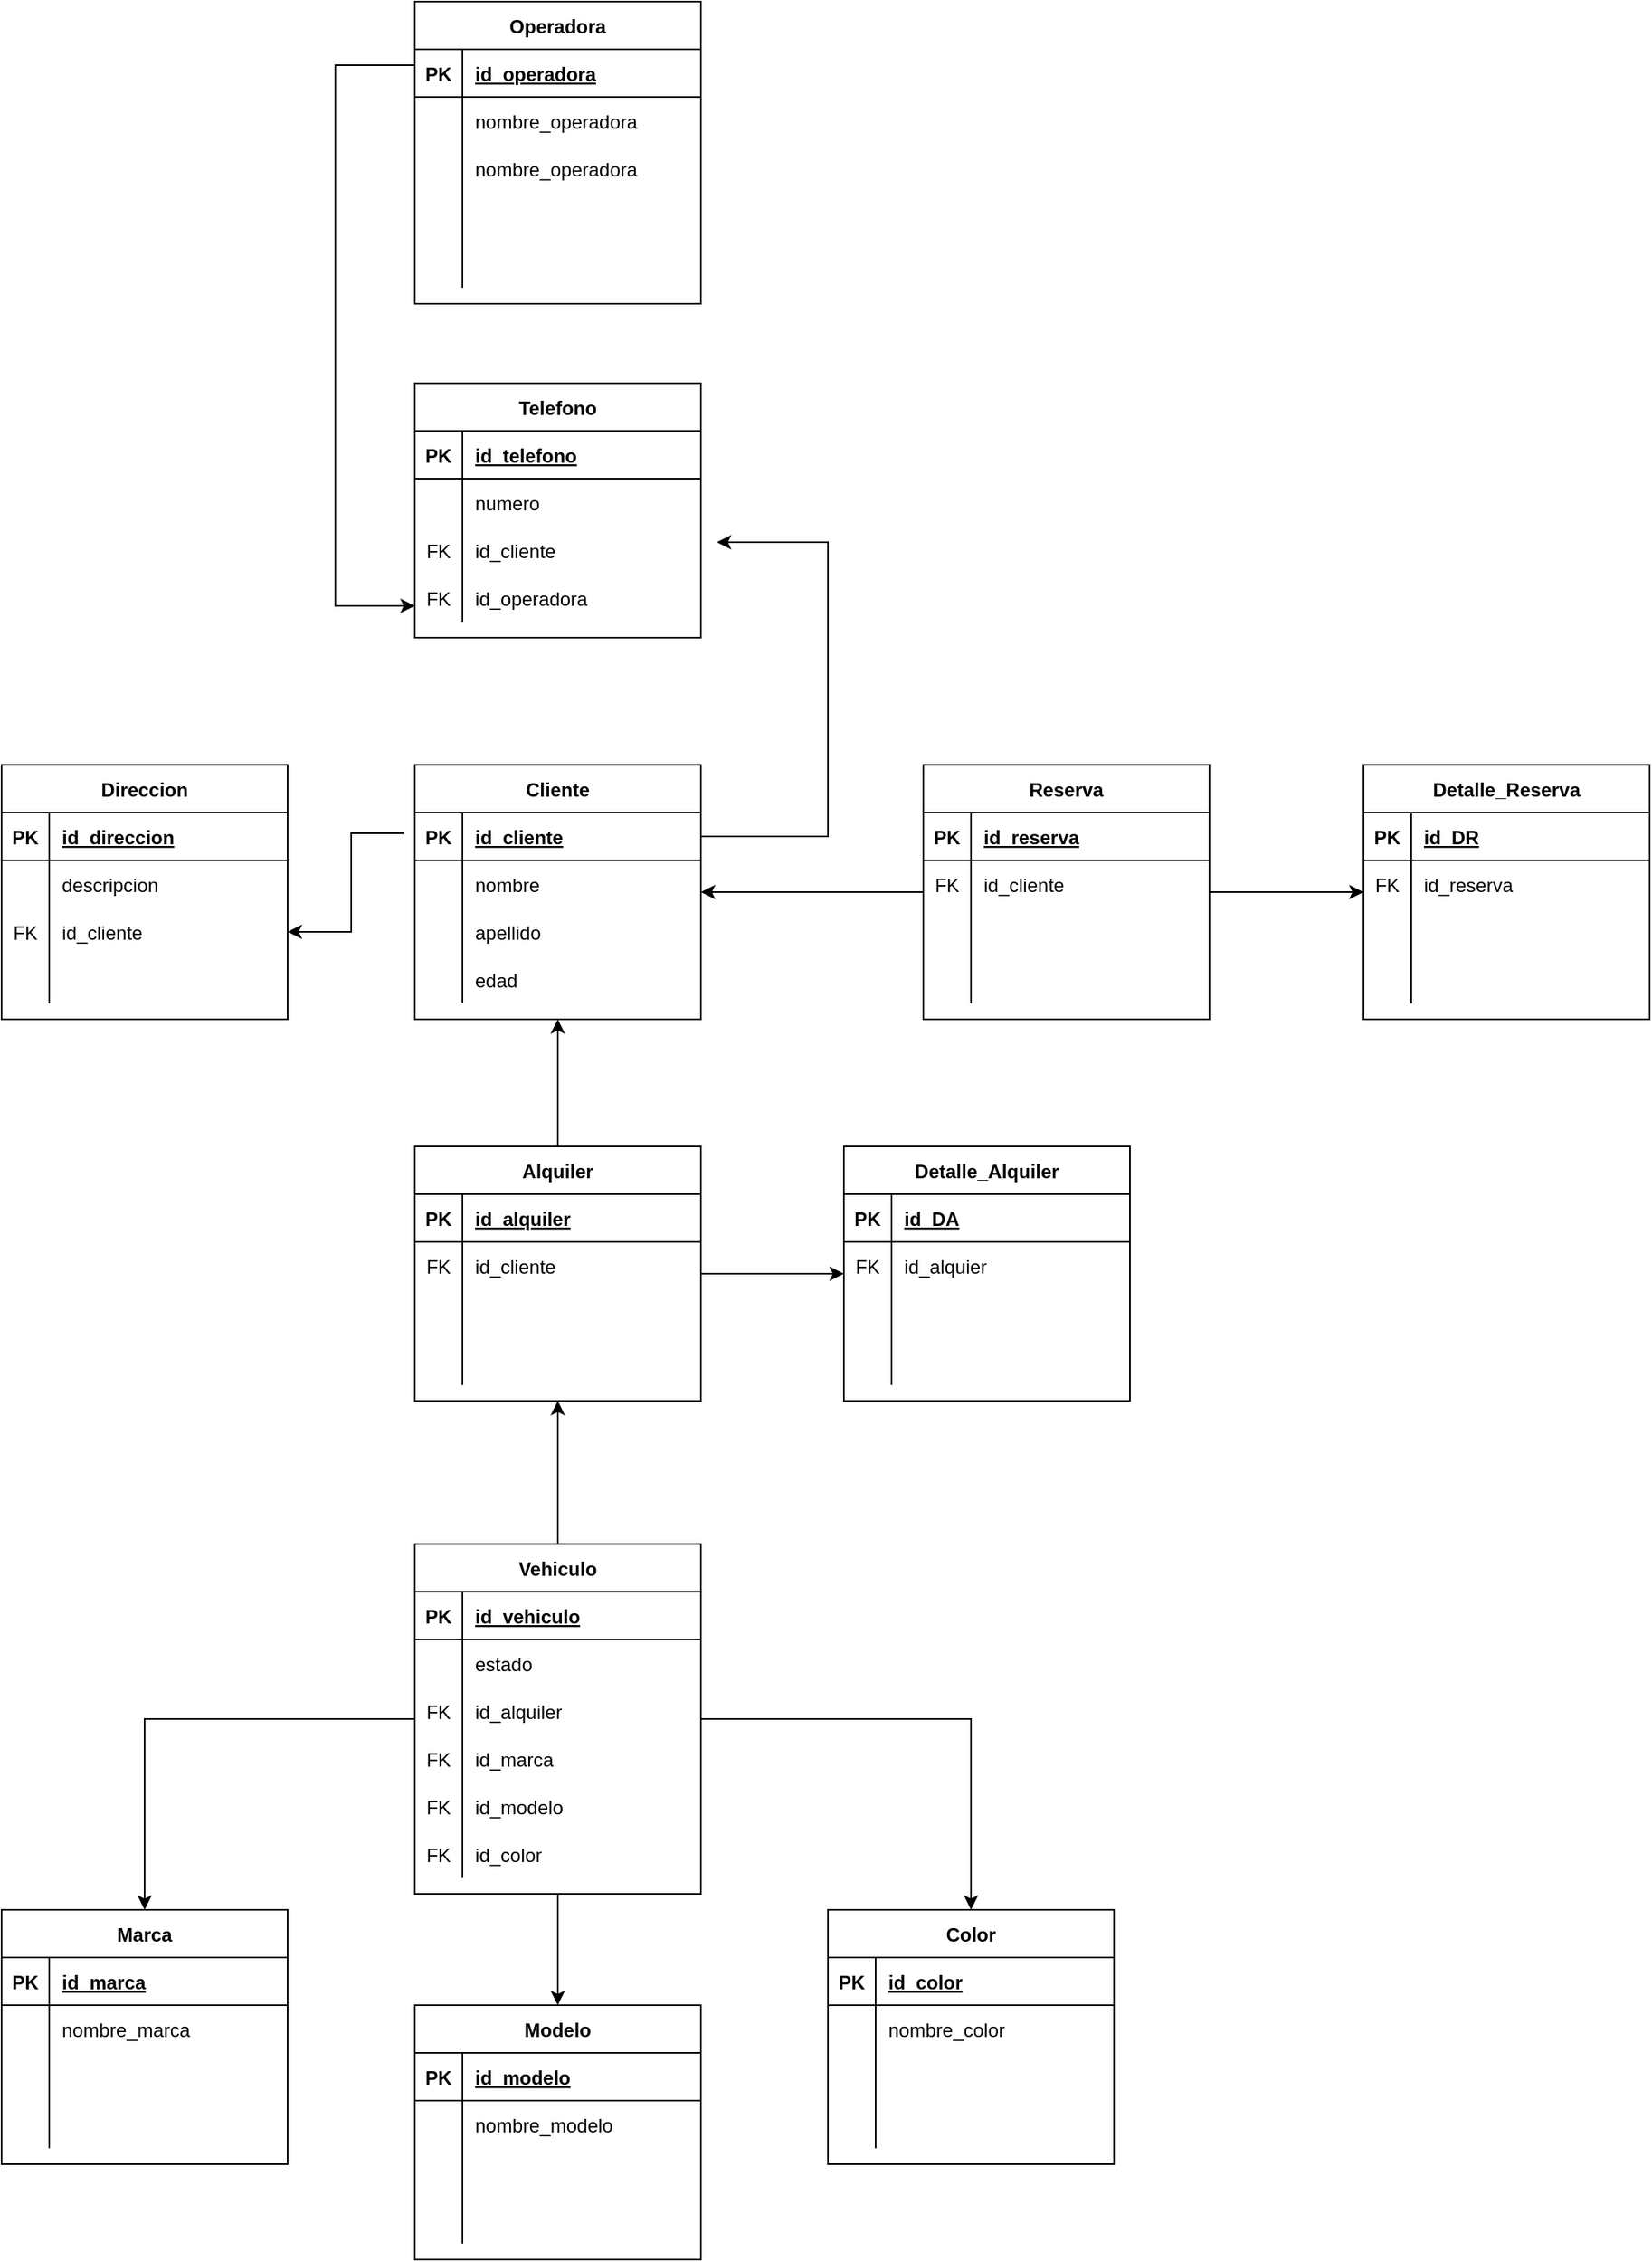 <mxfile version="17.2.4" type="device"><diagram id="El9RNap9C2A595Yezy-e" name="Página-1"><mxGraphModel dx="1695" dy="1722" grid="1" gridSize="10" guides="1" tooltips="1" connect="1" arrows="1" fold="1" page="1" pageScale="1" pageWidth="827" pageHeight="1169" math="0" shadow="0"><root><mxCell id="0"/><mxCell id="1" parent="0"/><mxCell id="UpfNK-lsJ7O64YVZnCUI-48" value="" style="edgeStyle=orthogonalEdgeStyle;rounded=0;orthogonalLoop=1;jettySize=auto;html=1;" parent="1" source="UpfNK-lsJ7O64YVZnCUI-22" target="UpfNK-lsJ7O64YVZnCUI-35" edge="1"><mxGeometry relative="1" as="geometry"/></mxCell><mxCell id="UpfNK-lsJ7O64YVZnCUI-68" value="" style="edgeStyle=orthogonalEdgeStyle;rounded=0;orthogonalLoop=1;jettySize=auto;html=1;" parent="1" source="UpfNK-lsJ7O64YVZnCUI-22" target="UpfNK-lsJ7O64YVZnCUI-55" edge="1"><mxGeometry relative="1" as="geometry"/></mxCell><mxCell id="UpfNK-lsJ7O64YVZnCUI-82" value="" style="edgeStyle=orthogonalEdgeStyle;rounded=0;orthogonalLoop=1;jettySize=auto;html=1;" parent="1" source="UpfNK-lsJ7O64YVZnCUI-22" target="UpfNK-lsJ7O64YVZnCUI-69" edge="1"><mxGeometry relative="1" as="geometry"/></mxCell><mxCell id="UpfNK-lsJ7O64YVZnCUI-96" value="" style="edgeStyle=orthogonalEdgeStyle;rounded=0;orthogonalLoop=1;jettySize=auto;html=1;" parent="1" source="UpfNK-lsJ7O64YVZnCUI-22" target="UpfNK-lsJ7O64YVZnCUI-83" edge="1"><mxGeometry relative="1" as="geometry"/></mxCell><mxCell id="UpfNK-lsJ7O64YVZnCUI-22" value="Vehiculo" style="shape=table;startSize=30;container=1;collapsible=1;childLayout=tableLayout;fixedRows=1;rowLines=0;fontStyle=1;align=center;resizeLast=1;" parent="1" vertex="1"><mxGeometry x="230" y="-110" width="180" height="220" as="geometry"/></mxCell><mxCell id="UpfNK-lsJ7O64YVZnCUI-23" value="" style="shape=tableRow;horizontal=0;startSize=0;swimlaneHead=0;swimlaneBody=0;fillColor=none;collapsible=0;dropTarget=0;points=[[0,0.5],[1,0.5]];portConstraint=eastwest;top=0;left=0;right=0;bottom=1;" parent="UpfNK-lsJ7O64YVZnCUI-22" vertex="1"><mxGeometry y="30" width="180" height="30" as="geometry"/></mxCell><mxCell id="UpfNK-lsJ7O64YVZnCUI-24" value="PK" style="shape=partialRectangle;connectable=0;fillColor=none;top=0;left=0;bottom=0;right=0;fontStyle=1;overflow=hidden;" parent="UpfNK-lsJ7O64YVZnCUI-23" vertex="1"><mxGeometry width="30" height="30" as="geometry"><mxRectangle width="30" height="30" as="alternateBounds"/></mxGeometry></mxCell><mxCell id="UpfNK-lsJ7O64YVZnCUI-25" value="id_vehiculo" style="shape=partialRectangle;connectable=0;fillColor=none;top=0;left=0;bottom=0;right=0;align=left;spacingLeft=6;fontStyle=5;overflow=hidden;" parent="UpfNK-lsJ7O64YVZnCUI-23" vertex="1"><mxGeometry x="30" width="150" height="30" as="geometry"><mxRectangle width="150" height="30" as="alternateBounds"/></mxGeometry></mxCell><mxCell id="UpfNK-lsJ7O64YVZnCUI-26" value="" style="shape=tableRow;horizontal=0;startSize=0;swimlaneHead=0;swimlaneBody=0;fillColor=none;collapsible=0;dropTarget=0;points=[[0,0.5],[1,0.5]];portConstraint=eastwest;top=0;left=0;right=0;bottom=0;" parent="UpfNK-lsJ7O64YVZnCUI-22" vertex="1"><mxGeometry y="60" width="180" height="30" as="geometry"/></mxCell><mxCell id="UpfNK-lsJ7O64YVZnCUI-27" value="" style="shape=partialRectangle;connectable=0;fillColor=none;top=0;left=0;bottom=0;right=0;editable=1;overflow=hidden;" parent="UpfNK-lsJ7O64YVZnCUI-26" vertex="1"><mxGeometry width="30" height="30" as="geometry"><mxRectangle width="30" height="30" as="alternateBounds"/></mxGeometry></mxCell><mxCell id="UpfNK-lsJ7O64YVZnCUI-28" value="estado" style="shape=partialRectangle;connectable=0;fillColor=none;top=0;left=0;bottom=0;right=0;align=left;spacingLeft=6;overflow=hidden;" parent="UpfNK-lsJ7O64YVZnCUI-26" vertex="1"><mxGeometry x="30" width="150" height="30" as="geometry"><mxRectangle width="150" height="30" as="alternateBounds"/></mxGeometry></mxCell><mxCell id="UpfNK-lsJ7O64YVZnCUI-29" value="" style="shape=tableRow;horizontal=0;startSize=0;swimlaneHead=0;swimlaneBody=0;fillColor=none;collapsible=0;dropTarget=0;points=[[0,0.5],[1,0.5]];portConstraint=eastwest;top=0;left=0;right=0;bottom=0;" parent="UpfNK-lsJ7O64YVZnCUI-22" vertex="1"><mxGeometry y="90" width="180" height="30" as="geometry"/></mxCell><mxCell id="UpfNK-lsJ7O64YVZnCUI-30" value="FK" style="shape=partialRectangle;connectable=0;fillColor=none;top=0;left=0;bottom=0;right=0;editable=1;overflow=hidden;" parent="UpfNK-lsJ7O64YVZnCUI-29" vertex="1"><mxGeometry width="30" height="30" as="geometry"><mxRectangle width="30" height="30" as="alternateBounds"/></mxGeometry></mxCell><mxCell id="UpfNK-lsJ7O64YVZnCUI-31" value="id_alquiler" style="shape=partialRectangle;connectable=0;fillColor=none;top=0;left=0;bottom=0;right=0;align=left;spacingLeft=6;overflow=hidden;" parent="UpfNK-lsJ7O64YVZnCUI-29" vertex="1"><mxGeometry x="30" width="150" height="30" as="geometry"><mxRectangle width="150" height="30" as="alternateBounds"/></mxGeometry></mxCell><mxCell id="SVYCnYLQN__W_YB8zf18-4" value="" style="shape=tableRow;horizontal=0;startSize=0;swimlaneHead=0;swimlaneBody=0;fillColor=none;collapsible=0;dropTarget=0;points=[[0,0.5],[1,0.5]];portConstraint=eastwest;top=0;left=0;right=0;bottom=0;" vertex="1" parent="UpfNK-lsJ7O64YVZnCUI-22"><mxGeometry y="120" width="180" height="30" as="geometry"/></mxCell><mxCell id="SVYCnYLQN__W_YB8zf18-5" value="FK" style="shape=partialRectangle;connectable=0;fillColor=none;top=0;left=0;bottom=0;right=0;editable=1;overflow=hidden;" vertex="1" parent="SVYCnYLQN__W_YB8zf18-4"><mxGeometry width="30" height="30" as="geometry"><mxRectangle width="30" height="30" as="alternateBounds"/></mxGeometry></mxCell><mxCell id="SVYCnYLQN__W_YB8zf18-6" value="id_marca" style="shape=partialRectangle;connectable=0;fillColor=none;top=0;left=0;bottom=0;right=0;align=left;spacingLeft=6;overflow=hidden;" vertex="1" parent="SVYCnYLQN__W_YB8zf18-4"><mxGeometry x="30" width="150" height="30" as="geometry"><mxRectangle width="150" height="30" as="alternateBounds"/></mxGeometry></mxCell><mxCell id="SVYCnYLQN__W_YB8zf18-7" value="" style="shape=tableRow;horizontal=0;startSize=0;swimlaneHead=0;swimlaneBody=0;fillColor=none;collapsible=0;dropTarget=0;points=[[0,0.5],[1,0.5]];portConstraint=eastwest;top=0;left=0;right=0;bottom=0;" vertex="1" parent="UpfNK-lsJ7O64YVZnCUI-22"><mxGeometry y="150" width="180" height="30" as="geometry"/></mxCell><mxCell id="SVYCnYLQN__W_YB8zf18-8" value="FK" style="shape=partialRectangle;connectable=0;fillColor=none;top=0;left=0;bottom=0;right=0;editable=1;overflow=hidden;" vertex="1" parent="SVYCnYLQN__W_YB8zf18-7"><mxGeometry width="30" height="30" as="geometry"><mxRectangle width="30" height="30" as="alternateBounds"/></mxGeometry></mxCell><mxCell id="SVYCnYLQN__W_YB8zf18-9" value="id_modelo" style="shape=partialRectangle;connectable=0;fillColor=none;top=0;left=0;bottom=0;right=0;align=left;spacingLeft=6;overflow=hidden;" vertex="1" parent="SVYCnYLQN__W_YB8zf18-7"><mxGeometry x="30" width="150" height="30" as="geometry"><mxRectangle width="150" height="30" as="alternateBounds"/></mxGeometry></mxCell><mxCell id="UpfNK-lsJ7O64YVZnCUI-32" value="" style="shape=tableRow;horizontal=0;startSize=0;swimlaneHead=0;swimlaneBody=0;fillColor=none;collapsible=0;dropTarget=0;points=[[0,0.5],[1,0.5]];portConstraint=eastwest;top=0;left=0;right=0;bottom=0;" parent="UpfNK-lsJ7O64YVZnCUI-22" vertex="1"><mxGeometry y="180" width="180" height="30" as="geometry"/></mxCell><mxCell id="UpfNK-lsJ7O64YVZnCUI-33" value="FK" style="shape=partialRectangle;connectable=0;fillColor=none;top=0;left=0;bottom=0;right=0;editable=1;overflow=hidden;" parent="UpfNK-lsJ7O64YVZnCUI-32" vertex="1"><mxGeometry width="30" height="30" as="geometry"><mxRectangle width="30" height="30" as="alternateBounds"/></mxGeometry></mxCell><mxCell id="UpfNK-lsJ7O64YVZnCUI-34" value="id_color" style="shape=partialRectangle;connectable=0;fillColor=none;top=0;left=0;bottom=0;right=0;align=left;spacingLeft=6;overflow=hidden;" parent="UpfNK-lsJ7O64YVZnCUI-32" vertex="1"><mxGeometry x="30" width="150" height="30" as="geometry"><mxRectangle width="150" height="30" as="alternateBounds"/></mxGeometry></mxCell><mxCell id="UpfNK-lsJ7O64YVZnCUI-35" value="Color" style="shape=table;startSize=30;container=1;collapsible=1;childLayout=tableLayout;fixedRows=1;rowLines=0;fontStyle=1;align=center;resizeLast=1;" parent="1" vertex="1"><mxGeometry x="490" y="120" width="180" height="160" as="geometry"/></mxCell><mxCell id="UpfNK-lsJ7O64YVZnCUI-36" value="" style="shape=tableRow;horizontal=0;startSize=0;swimlaneHead=0;swimlaneBody=0;fillColor=none;collapsible=0;dropTarget=0;points=[[0,0.5],[1,0.5]];portConstraint=eastwest;top=0;left=0;right=0;bottom=1;" parent="UpfNK-lsJ7O64YVZnCUI-35" vertex="1"><mxGeometry y="30" width="180" height="30" as="geometry"/></mxCell><mxCell id="UpfNK-lsJ7O64YVZnCUI-37" value="PK" style="shape=partialRectangle;connectable=0;fillColor=none;top=0;left=0;bottom=0;right=0;fontStyle=1;overflow=hidden;" parent="UpfNK-lsJ7O64YVZnCUI-36" vertex="1"><mxGeometry width="30" height="30" as="geometry"><mxRectangle width="30" height="30" as="alternateBounds"/></mxGeometry></mxCell><mxCell id="UpfNK-lsJ7O64YVZnCUI-38" value="id_color" style="shape=partialRectangle;connectable=0;fillColor=none;top=0;left=0;bottom=0;right=0;align=left;spacingLeft=6;fontStyle=5;overflow=hidden;" parent="UpfNK-lsJ7O64YVZnCUI-36" vertex="1"><mxGeometry x="30" width="150" height="30" as="geometry"><mxRectangle width="150" height="30" as="alternateBounds"/></mxGeometry></mxCell><mxCell id="UpfNK-lsJ7O64YVZnCUI-39" value="" style="shape=tableRow;horizontal=0;startSize=0;swimlaneHead=0;swimlaneBody=0;fillColor=none;collapsible=0;dropTarget=0;points=[[0,0.5],[1,0.5]];portConstraint=eastwest;top=0;left=0;right=0;bottom=0;" parent="UpfNK-lsJ7O64YVZnCUI-35" vertex="1"><mxGeometry y="60" width="180" height="30" as="geometry"/></mxCell><mxCell id="UpfNK-lsJ7O64YVZnCUI-40" value="" style="shape=partialRectangle;connectable=0;fillColor=none;top=0;left=0;bottom=0;right=0;editable=1;overflow=hidden;" parent="UpfNK-lsJ7O64YVZnCUI-39" vertex="1"><mxGeometry width="30" height="30" as="geometry"><mxRectangle width="30" height="30" as="alternateBounds"/></mxGeometry></mxCell><mxCell id="UpfNK-lsJ7O64YVZnCUI-41" value="nombre_color" style="shape=partialRectangle;connectable=0;fillColor=none;top=0;left=0;bottom=0;right=0;align=left;spacingLeft=6;overflow=hidden;" parent="UpfNK-lsJ7O64YVZnCUI-39" vertex="1"><mxGeometry x="30" width="150" height="30" as="geometry"><mxRectangle width="150" height="30" as="alternateBounds"/></mxGeometry></mxCell><mxCell id="UpfNK-lsJ7O64YVZnCUI-42" value="" style="shape=tableRow;horizontal=0;startSize=0;swimlaneHead=0;swimlaneBody=0;fillColor=none;collapsible=0;dropTarget=0;points=[[0,0.5],[1,0.5]];portConstraint=eastwest;top=0;left=0;right=0;bottom=0;" parent="UpfNK-lsJ7O64YVZnCUI-35" vertex="1"><mxGeometry y="90" width="180" height="30" as="geometry"/></mxCell><mxCell id="UpfNK-lsJ7O64YVZnCUI-43" value="" style="shape=partialRectangle;connectable=0;fillColor=none;top=0;left=0;bottom=0;right=0;editable=1;overflow=hidden;" parent="UpfNK-lsJ7O64YVZnCUI-42" vertex="1"><mxGeometry width="30" height="30" as="geometry"><mxRectangle width="30" height="30" as="alternateBounds"/></mxGeometry></mxCell><mxCell id="UpfNK-lsJ7O64YVZnCUI-44" value="" style="shape=partialRectangle;connectable=0;fillColor=none;top=0;left=0;bottom=0;right=0;align=left;spacingLeft=6;overflow=hidden;" parent="UpfNK-lsJ7O64YVZnCUI-42" vertex="1"><mxGeometry x="30" width="150" height="30" as="geometry"><mxRectangle width="150" height="30" as="alternateBounds"/></mxGeometry></mxCell><mxCell id="UpfNK-lsJ7O64YVZnCUI-45" value="" style="shape=tableRow;horizontal=0;startSize=0;swimlaneHead=0;swimlaneBody=0;fillColor=none;collapsible=0;dropTarget=0;points=[[0,0.5],[1,0.5]];portConstraint=eastwest;top=0;left=0;right=0;bottom=0;" parent="UpfNK-lsJ7O64YVZnCUI-35" vertex="1"><mxGeometry y="120" width="180" height="30" as="geometry"/></mxCell><mxCell id="UpfNK-lsJ7O64YVZnCUI-46" value="" style="shape=partialRectangle;connectable=0;fillColor=none;top=0;left=0;bottom=0;right=0;editable=1;overflow=hidden;" parent="UpfNK-lsJ7O64YVZnCUI-45" vertex="1"><mxGeometry width="30" height="30" as="geometry"><mxRectangle width="30" height="30" as="alternateBounds"/></mxGeometry></mxCell><mxCell id="UpfNK-lsJ7O64YVZnCUI-47" value="" style="shape=partialRectangle;connectable=0;fillColor=none;top=0;left=0;bottom=0;right=0;align=left;spacingLeft=6;overflow=hidden;" parent="UpfNK-lsJ7O64YVZnCUI-45" vertex="1"><mxGeometry x="30" width="150" height="30" as="geometry"><mxRectangle width="150" height="30" as="alternateBounds"/></mxGeometry></mxCell><mxCell id="UpfNK-lsJ7O64YVZnCUI-55" value="Marca" style="shape=table;startSize=30;container=1;collapsible=1;childLayout=tableLayout;fixedRows=1;rowLines=0;fontStyle=1;align=center;resizeLast=1;" parent="1" vertex="1"><mxGeometry x="-30" y="120" width="180" height="160" as="geometry"/></mxCell><mxCell id="UpfNK-lsJ7O64YVZnCUI-56" value="" style="shape=tableRow;horizontal=0;startSize=0;swimlaneHead=0;swimlaneBody=0;fillColor=none;collapsible=0;dropTarget=0;points=[[0,0.5],[1,0.5]];portConstraint=eastwest;top=0;left=0;right=0;bottom=1;" parent="UpfNK-lsJ7O64YVZnCUI-55" vertex="1"><mxGeometry y="30" width="180" height="30" as="geometry"/></mxCell><mxCell id="UpfNK-lsJ7O64YVZnCUI-57" value="PK" style="shape=partialRectangle;connectable=0;fillColor=none;top=0;left=0;bottom=0;right=0;fontStyle=1;overflow=hidden;" parent="UpfNK-lsJ7O64YVZnCUI-56" vertex="1"><mxGeometry width="30" height="30" as="geometry"><mxRectangle width="30" height="30" as="alternateBounds"/></mxGeometry></mxCell><mxCell id="UpfNK-lsJ7O64YVZnCUI-58" value="id_marca" style="shape=partialRectangle;connectable=0;fillColor=none;top=0;left=0;bottom=0;right=0;align=left;spacingLeft=6;fontStyle=5;overflow=hidden;" parent="UpfNK-lsJ7O64YVZnCUI-56" vertex="1"><mxGeometry x="30" width="150" height="30" as="geometry"><mxRectangle width="150" height="30" as="alternateBounds"/></mxGeometry></mxCell><mxCell id="UpfNK-lsJ7O64YVZnCUI-59" value="" style="shape=tableRow;horizontal=0;startSize=0;swimlaneHead=0;swimlaneBody=0;fillColor=none;collapsible=0;dropTarget=0;points=[[0,0.5],[1,0.5]];portConstraint=eastwest;top=0;left=0;right=0;bottom=0;" parent="UpfNK-lsJ7O64YVZnCUI-55" vertex="1"><mxGeometry y="60" width="180" height="30" as="geometry"/></mxCell><mxCell id="UpfNK-lsJ7O64YVZnCUI-60" value="" style="shape=partialRectangle;connectable=0;fillColor=none;top=0;left=0;bottom=0;right=0;editable=1;overflow=hidden;" parent="UpfNK-lsJ7O64YVZnCUI-59" vertex="1"><mxGeometry width="30" height="30" as="geometry"><mxRectangle width="30" height="30" as="alternateBounds"/></mxGeometry></mxCell><mxCell id="UpfNK-lsJ7O64YVZnCUI-61" value="nombre_marca" style="shape=partialRectangle;connectable=0;fillColor=none;top=0;left=0;bottom=0;right=0;align=left;spacingLeft=6;overflow=hidden;" parent="UpfNK-lsJ7O64YVZnCUI-59" vertex="1"><mxGeometry x="30" width="150" height="30" as="geometry"><mxRectangle width="150" height="30" as="alternateBounds"/></mxGeometry></mxCell><mxCell id="UpfNK-lsJ7O64YVZnCUI-62" value="" style="shape=tableRow;horizontal=0;startSize=0;swimlaneHead=0;swimlaneBody=0;fillColor=none;collapsible=0;dropTarget=0;points=[[0,0.5],[1,0.5]];portConstraint=eastwest;top=0;left=0;right=0;bottom=0;" parent="UpfNK-lsJ7O64YVZnCUI-55" vertex="1"><mxGeometry y="90" width="180" height="30" as="geometry"/></mxCell><mxCell id="UpfNK-lsJ7O64YVZnCUI-63" value="" style="shape=partialRectangle;connectable=0;fillColor=none;top=0;left=0;bottom=0;right=0;editable=1;overflow=hidden;" parent="UpfNK-lsJ7O64YVZnCUI-62" vertex="1"><mxGeometry width="30" height="30" as="geometry"><mxRectangle width="30" height="30" as="alternateBounds"/></mxGeometry></mxCell><mxCell id="UpfNK-lsJ7O64YVZnCUI-64" value="" style="shape=partialRectangle;connectable=0;fillColor=none;top=0;left=0;bottom=0;right=0;align=left;spacingLeft=6;overflow=hidden;" parent="UpfNK-lsJ7O64YVZnCUI-62" vertex="1"><mxGeometry x="30" width="150" height="30" as="geometry"><mxRectangle width="150" height="30" as="alternateBounds"/></mxGeometry></mxCell><mxCell id="UpfNK-lsJ7O64YVZnCUI-65" value="" style="shape=tableRow;horizontal=0;startSize=0;swimlaneHead=0;swimlaneBody=0;fillColor=none;collapsible=0;dropTarget=0;points=[[0,0.5],[1,0.5]];portConstraint=eastwest;top=0;left=0;right=0;bottom=0;" parent="UpfNK-lsJ7O64YVZnCUI-55" vertex="1"><mxGeometry y="120" width="180" height="30" as="geometry"/></mxCell><mxCell id="UpfNK-lsJ7O64YVZnCUI-66" value="" style="shape=partialRectangle;connectable=0;fillColor=none;top=0;left=0;bottom=0;right=0;editable=1;overflow=hidden;" parent="UpfNK-lsJ7O64YVZnCUI-65" vertex="1"><mxGeometry width="30" height="30" as="geometry"><mxRectangle width="30" height="30" as="alternateBounds"/></mxGeometry></mxCell><mxCell id="UpfNK-lsJ7O64YVZnCUI-67" value="" style="shape=partialRectangle;connectable=0;fillColor=none;top=0;left=0;bottom=0;right=0;align=left;spacingLeft=6;overflow=hidden;" parent="UpfNK-lsJ7O64YVZnCUI-65" vertex="1"><mxGeometry x="30" width="150" height="30" as="geometry"><mxRectangle width="150" height="30" as="alternateBounds"/></mxGeometry></mxCell><mxCell id="UpfNK-lsJ7O64YVZnCUI-69" value="Modelo" style="shape=table;startSize=30;container=1;collapsible=1;childLayout=tableLayout;fixedRows=1;rowLines=0;fontStyle=1;align=center;resizeLast=1;" parent="1" vertex="1"><mxGeometry x="230" y="180" width="180" height="160" as="geometry"/></mxCell><mxCell id="UpfNK-lsJ7O64YVZnCUI-70" value="" style="shape=tableRow;horizontal=0;startSize=0;swimlaneHead=0;swimlaneBody=0;fillColor=none;collapsible=0;dropTarget=0;points=[[0,0.5],[1,0.5]];portConstraint=eastwest;top=0;left=0;right=0;bottom=1;" parent="UpfNK-lsJ7O64YVZnCUI-69" vertex="1"><mxGeometry y="30" width="180" height="30" as="geometry"/></mxCell><mxCell id="UpfNK-lsJ7O64YVZnCUI-71" value="PK" style="shape=partialRectangle;connectable=0;fillColor=none;top=0;left=0;bottom=0;right=0;fontStyle=1;overflow=hidden;" parent="UpfNK-lsJ7O64YVZnCUI-70" vertex="1"><mxGeometry width="30" height="30" as="geometry"><mxRectangle width="30" height="30" as="alternateBounds"/></mxGeometry></mxCell><mxCell id="UpfNK-lsJ7O64YVZnCUI-72" value="id_modelo" style="shape=partialRectangle;connectable=0;fillColor=none;top=0;left=0;bottom=0;right=0;align=left;spacingLeft=6;fontStyle=5;overflow=hidden;" parent="UpfNK-lsJ7O64YVZnCUI-70" vertex="1"><mxGeometry x="30" width="150" height="30" as="geometry"><mxRectangle width="150" height="30" as="alternateBounds"/></mxGeometry></mxCell><mxCell id="UpfNK-lsJ7O64YVZnCUI-73" value="" style="shape=tableRow;horizontal=0;startSize=0;swimlaneHead=0;swimlaneBody=0;fillColor=none;collapsible=0;dropTarget=0;points=[[0,0.5],[1,0.5]];portConstraint=eastwest;top=0;left=0;right=0;bottom=0;" parent="UpfNK-lsJ7O64YVZnCUI-69" vertex="1"><mxGeometry y="60" width="180" height="30" as="geometry"/></mxCell><mxCell id="UpfNK-lsJ7O64YVZnCUI-74" value="" style="shape=partialRectangle;connectable=0;fillColor=none;top=0;left=0;bottom=0;right=0;editable=1;overflow=hidden;" parent="UpfNK-lsJ7O64YVZnCUI-73" vertex="1"><mxGeometry width="30" height="30" as="geometry"><mxRectangle width="30" height="30" as="alternateBounds"/></mxGeometry></mxCell><mxCell id="UpfNK-lsJ7O64YVZnCUI-75" value="nombre_modelo" style="shape=partialRectangle;connectable=0;fillColor=none;top=0;left=0;bottom=0;right=0;align=left;spacingLeft=6;overflow=hidden;" parent="UpfNK-lsJ7O64YVZnCUI-73" vertex="1"><mxGeometry x="30" width="150" height="30" as="geometry"><mxRectangle width="150" height="30" as="alternateBounds"/></mxGeometry></mxCell><mxCell id="UpfNK-lsJ7O64YVZnCUI-76" value="" style="shape=tableRow;horizontal=0;startSize=0;swimlaneHead=0;swimlaneBody=0;fillColor=none;collapsible=0;dropTarget=0;points=[[0,0.5],[1,0.5]];portConstraint=eastwest;top=0;left=0;right=0;bottom=0;" parent="UpfNK-lsJ7O64YVZnCUI-69" vertex="1"><mxGeometry y="90" width="180" height="30" as="geometry"/></mxCell><mxCell id="UpfNK-lsJ7O64YVZnCUI-77" value="" style="shape=partialRectangle;connectable=0;fillColor=none;top=0;left=0;bottom=0;right=0;editable=1;overflow=hidden;" parent="UpfNK-lsJ7O64YVZnCUI-76" vertex="1"><mxGeometry width="30" height="30" as="geometry"><mxRectangle width="30" height="30" as="alternateBounds"/></mxGeometry></mxCell><mxCell id="UpfNK-lsJ7O64YVZnCUI-78" value="" style="shape=partialRectangle;connectable=0;fillColor=none;top=0;left=0;bottom=0;right=0;align=left;spacingLeft=6;overflow=hidden;" parent="UpfNK-lsJ7O64YVZnCUI-76" vertex="1"><mxGeometry x="30" width="150" height="30" as="geometry"><mxRectangle width="150" height="30" as="alternateBounds"/></mxGeometry></mxCell><mxCell id="UpfNK-lsJ7O64YVZnCUI-79" value="" style="shape=tableRow;horizontal=0;startSize=0;swimlaneHead=0;swimlaneBody=0;fillColor=none;collapsible=0;dropTarget=0;points=[[0,0.5],[1,0.5]];portConstraint=eastwest;top=0;left=0;right=0;bottom=0;" parent="UpfNK-lsJ7O64YVZnCUI-69" vertex="1"><mxGeometry y="120" width="180" height="30" as="geometry"/></mxCell><mxCell id="UpfNK-lsJ7O64YVZnCUI-80" value="" style="shape=partialRectangle;connectable=0;fillColor=none;top=0;left=0;bottom=0;right=0;editable=1;overflow=hidden;" parent="UpfNK-lsJ7O64YVZnCUI-79" vertex="1"><mxGeometry width="30" height="30" as="geometry"><mxRectangle width="30" height="30" as="alternateBounds"/></mxGeometry></mxCell><mxCell id="UpfNK-lsJ7O64YVZnCUI-81" value="" style="shape=partialRectangle;connectable=0;fillColor=none;top=0;left=0;bottom=0;right=0;align=left;spacingLeft=6;overflow=hidden;" parent="UpfNK-lsJ7O64YVZnCUI-79" vertex="1"><mxGeometry x="30" width="150" height="30" as="geometry"><mxRectangle width="150" height="30" as="alternateBounds"/></mxGeometry></mxCell><mxCell id="UpfNK-lsJ7O64YVZnCUI-110" value="" style="edgeStyle=orthogonalEdgeStyle;rounded=0;orthogonalLoop=1;jettySize=auto;html=1;" parent="1" source="UpfNK-lsJ7O64YVZnCUI-83" target="UpfNK-lsJ7O64YVZnCUI-97" edge="1"><mxGeometry relative="1" as="geometry"/></mxCell><mxCell id="UpfNK-lsJ7O64YVZnCUI-124" value="" style="edgeStyle=orthogonalEdgeStyle;rounded=0;orthogonalLoop=1;jettySize=auto;html=1;exitX=0.5;exitY=0;exitDx=0;exitDy=0;" parent="1" source="UpfNK-lsJ7O64YVZnCUI-83" edge="1"><mxGeometry relative="1" as="geometry"><mxPoint x="320" y="-130" as="sourcePoint"/><mxPoint x="320" y="-440" as="targetPoint"/></mxGeometry></mxCell><mxCell id="UpfNK-lsJ7O64YVZnCUI-83" value="Alquiler" style="shape=table;startSize=30;container=1;collapsible=1;childLayout=tableLayout;fixedRows=1;rowLines=0;fontStyle=1;align=center;resizeLast=1;" parent="1" vertex="1"><mxGeometry x="230" y="-360" width="180" height="160" as="geometry"/></mxCell><mxCell id="UpfNK-lsJ7O64YVZnCUI-84" value="" style="shape=tableRow;horizontal=0;startSize=0;swimlaneHead=0;swimlaneBody=0;fillColor=none;collapsible=0;dropTarget=0;points=[[0,0.5],[1,0.5]];portConstraint=eastwest;top=0;left=0;right=0;bottom=1;" parent="UpfNK-lsJ7O64YVZnCUI-83" vertex="1"><mxGeometry y="30" width="180" height="30" as="geometry"/></mxCell><mxCell id="UpfNK-lsJ7O64YVZnCUI-85" value="PK" style="shape=partialRectangle;connectable=0;fillColor=none;top=0;left=0;bottom=0;right=0;fontStyle=1;overflow=hidden;" parent="UpfNK-lsJ7O64YVZnCUI-84" vertex="1"><mxGeometry width="30" height="30" as="geometry"><mxRectangle width="30" height="30" as="alternateBounds"/></mxGeometry></mxCell><mxCell id="UpfNK-lsJ7O64YVZnCUI-86" value="id_alquiler" style="shape=partialRectangle;connectable=0;fillColor=none;top=0;left=0;bottom=0;right=0;align=left;spacingLeft=6;fontStyle=5;overflow=hidden;" parent="UpfNK-lsJ7O64YVZnCUI-84" vertex="1"><mxGeometry x="30" width="150" height="30" as="geometry"><mxRectangle width="150" height="30" as="alternateBounds"/></mxGeometry></mxCell><mxCell id="UpfNK-lsJ7O64YVZnCUI-87" value="" style="shape=tableRow;horizontal=0;startSize=0;swimlaneHead=0;swimlaneBody=0;fillColor=none;collapsible=0;dropTarget=0;points=[[0,0.5],[1,0.5]];portConstraint=eastwest;top=0;left=0;right=0;bottom=0;" parent="UpfNK-lsJ7O64YVZnCUI-83" vertex="1"><mxGeometry y="60" width="180" height="30" as="geometry"/></mxCell><mxCell id="UpfNK-lsJ7O64YVZnCUI-88" value="FK" style="shape=partialRectangle;connectable=0;fillColor=none;top=0;left=0;bottom=0;right=0;editable=1;overflow=hidden;" parent="UpfNK-lsJ7O64YVZnCUI-87" vertex="1"><mxGeometry width="30" height="30" as="geometry"><mxRectangle width="30" height="30" as="alternateBounds"/></mxGeometry></mxCell><mxCell id="UpfNK-lsJ7O64YVZnCUI-89" value="id_cliente" style="shape=partialRectangle;connectable=0;fillColor=none;top=0;left=0;bottom=0;right=0;align=left;spacingLeft=6;overflow=hidden;" parent="UpfNK-lsJ7O64YVZnCUI-87" vertex="1"><mxGeometry x="30" width="150" height="30" as="geometry"><mxRectangle width="150" height="30" as="alternateBounds"/></mxGeometry></mxCell><mxCell id="UpfNK-lsJ7O64YVZnCUI-90" value="" style="shape=tableRow;horizontal=0;startSize=0;swimlaneHead=0;swimlaneBody=0;fillColor=none;collapsible=0;dropTarget=0;points=[[0,0.5],[1,0.5]];portConstraint=eastwest;top=0;left=0;right=0;bottom=0;" parent="UpfNK-lsJ7O64YVZnCUI-83" vertex="1"><mxGeometry y="90" width="180" height="30" as="geometry"/></mxCell><mxCell id="UpfNK-lsJ7O64YVZnCUI-91" value="" style="shape=partialRectangle;connectable=0;fillColor=none;top=0;left=0;bottom=0;right=0;editable=1;overflow=hidden;" parent="UpfNK-lsJ7O64YVZnCUI-90" vertex="1"><mxGeometry width="30" height="30" as="geometry"><mxRectangle width="30" height="30" as="alternateBounds"/></mxGeometry></mxCell><mxCell id="UpfNK-lsJ7O64YVZnCUI-92" value="" style="shape=partialRectangle;connectable=0;fillColor=none;top=0;left=0;bottom=0;right=0;align=left;spacingLeft=6;overflow=hidden;" parent="UpfNK-lsJ7O64YVZnCUI-90" vertex="1"><mxGeometry x="30" width="150" height="30" as="geometry"><mxRectangle width="150" height="30" as="alternateBounds"/></mxGeometry></mxCell><mxCell id="UpfNK-lsJ7O64YVZnCUI-93" value="" style="shape=tableRow;horizontal=0;startSize=0;swimlaneHead=0;swimlaneBody=0;fillColor=none;collapsible=0;dropTarget=0;points=[[0,0.5],[1,0.5]];portConstraint=eastwest;top=0;left=0;right=0;bottom=0;" parent="UpfNK-lsJ7O64YVZnCUI-83" vertex="1"><mxGeometry y="120" width="180" height="30" as="geometry"/></mxCell><mxCell id="UpfNK-lsJ7O64YVZnCUI-94" value="" style="shape=partialRectangle;connectable=0;fillColor=none;top=0;left=0;bottom=0;right=0;editable=1;overflow=hidden;" parent="UpfNK-lsJ7O64YVZnCUI-93" vertex="1"><mxGeometry width="30" height="30" as="geometry"><mxRectangle width="30" height="30" as="alternateBounds"/></mxGeometry></mxCell><mxCell id="UpfNK-lsJ7O64YVZnCUI-95" value="" style="shape=partialRectangle;connectable=0;fillColor=none;top=0;left=0;bottom=0;right=0;align=left;spacingLeft=6;overflow=hidden;" parent="UpfNK-lsJ7O64YVZnCUI-93" vertex="1"><mxGeometry x="30" width="150" height="30" as="geometry"><mxRectangle width="150" height="30" as="alternateBounds"/></mxGeometry></mxCell><mxCell id="UpfNK-lsJ7O64YVZnCUI-97" value="Detalle_Alquiler" style="shape=table;startSize=30;container=1;collapsible=1;childLayout=tableLayout;fixedRows=1;rowLines=0;fontStyle=1;align=center;resizeLast=1;" parent="1" vertex="1"><mxGeometry x="500" y="-360" width="180" height="160" as="geometry"/></mxCell><mxCell id="UpfNK-lsJ7O64YVZnCUI-98" value="" style="shape=tableRow;horizontal=0;startSize=0;swimlaneHead=0;swimlaneBody=0;fillColor=none;collapsible=0;dropTarget=0;points=[[0,0.5],[1,0.5]];portConstraint=eastwest;top=0;left=0;right=0;bottom=1;" parent="UpfNK-lsJ7O64YVZnCUI-97" vertex="1"><mxGeometry y="30" width="180" height="30" as="geometry"/></mxCell><mxCell id="UpfNK-lsJ7O64YVZnCUI-99" value="PK" style="shape=partialRectangle;connectable=0;fillColor=none;top=0;left=0;bottom=0;right=0;fontStyle=1;overflow=hidden;" parent="UpfNK-lsJ7O64YVZnCUI-98" vertex="1"><mxGeometry width="30" height="30" as="geometry"><mxRectangle width="30" height="30" as="alternateBounds"/></mxGeometry></mxCell><mxCell id="UpfNK-lsJ7O64YVZnCUI-100" value="id_DA" style="shape=partialRectangle;connectable=0;fillColor=none;top=0;left=0;bottom=0;right=0;align=left;spacingLeft=6;fontStyle=5;overflow=hidden;" parent="UpfNK-lsJ7O64YVZnCUI-98" vertex="1"><mxGeometry x="30" width="150" height="30" as="geometry"><mxRectangle width="150" height="30" as="alternateBounds"/></mxGeometry></mxCell><mxCell id="UpfNK-lsJ7O64YVZnCUI-101" value="" style="shape=tableRow;horizontal=0;startSize=0;swimlaneHead=0;swimlaneBody=0;fillColor=none;collapsible=0;dropTarget=0;points=[[0,0.5],[1,0.5]];portConstraint=eastwest;top=0;left=0;right=0;bottom=0;" parent="UpfNK-lsJ7O64YVZnCUI-97" vertex="1"><mxGeometry y="60" width="180" height="30" as="geometry"/></mxCell><mxCell id="UpfNK-lsJ7O64YVZnCUI-102" value="FK" style="shape=partialRectangle;connectable=0;fillColor=none;top=0;left=0;bottom=0;right=0;editable=1;overflow=hidden;" parent="UpfNK-lsJ7O64YVZnCUI-101" vertex="1"><mxGeometry width="30" height="30" as="geometry"><mxRectangle width="30" height="30" as="alternateBounds"/></mxGeometry></mxCell><mxCell id="UpfNK-lsJ7O64YVZnCUI-103" value="id_alquier" style="shape=partialRectangle;connectable=0;fillColor=none;top=0;left=0;bottom=0;right=0;align=left;spacingLeft=6;overflow=hidden;" parent="UpfNK-lsJ7O64YVZnCUI-101" vertex="1"><mxGeometry x="30" width="150" height="30" as="geometry"><mxRectangle width="150" height="30" as="alternateBounds"/></mxGeometry></mxCell><mxCell id="UpfNK-lsJ7O64YVZnCUI-104" value="" style="shape=tableRow;horizontal=0;startSize=0;swimlaneHead=0;swimlaneBody=0;fillColor=none;collapsible=0;dropTarget=0;points=[[0,0.5],[1,0.5]];portConstraint=eastwest;top=0;left=0;right=0;bottom=0;" parent="UpfNK-lsJ7O64YVZnCUI-97" vertex="1"><mxGeometry y="90" width="180" height="30" as="geometry"/></mxCell><mxCell id="UpfNK-lsJ7O64YVZnCUI-105" value="" style="shape=partialRectangle;connectable=0;fillColor=none;top=0;left=0;bottom=0;right=0;editable=1;overflow=hidden;" parent="UpfNK-lsJ7O64YVZnCUI-104" vertex="1"><mxGeometry width="30" height="30" as="geometry"><mxRectangle width="30" height="30" as="alternateBounds"/></mxGeometry></mxCell><mxCell id="UpfNK-lsJ7O64YVZnCUI-106" value="" style="shape=partialRectangle;connectable=0;fillColor=none;top=0;left=0;bottom=0;right=0;align=left;spacingLeft=6;overflow=hidden;" parent="UpfNK-lsJ7O64YVZnCUI-104" vertex="1"><mxGeometry x="30" width="150" height="30" as="geometry"><mxRectangle width="150" height="30" as="alternateBounds"/></mxGeometry></mxCell><mxCell id="UpfNK-lsJ7O64YVZnCUI-107" value="" style="shape=tableRow;horizontal=0;startSize=0;swimlaneHead=0;swimlaneBody=0;fillColor=none;collapsible=0;dropTarget=0;points=[[0,0.5],[1,0.5]];portConstraint=eastwest;top=0;left=0;right=0;bottom=0;" parent="UpfNK-lsJ7O64YVZnCUI-97" vertex="1"><mxGeometry y="120" width="180" height="30" as="geometry"/></mxCell><mxCell id="UpfNK-lsJ7O64YVZnCUI-108" value="" style="shape=partialRectangle;connectable=0;fillColor=none;top=0;left=0;bottom=0;right=0;editable=1;overflow=hidden;" parent="UpfNK-lsJ7O64YVZnCUI-107" vertex="1"><mxGeometry width="30" height="30" as="geometry"><mxRectangle width="30" height="30" as="alternateBounds"/></mxGeometry></mxCell><mxCell id="UpfNK-lsJ7O64YVZnCUI-109" value="" style="shape=partialRectangle;connectable=0;fillColor=none;top=0;left=0;bottom=0;right=0;align=left;spacingLeft=6;overflow=hidden;" parent="UpfNK-lsJ7O64YVZnCUI-107" vertex="1"><mxGeometry x="30" width="150" height="30" as="geometry"><mxRectangle width="150" height="30" as="alternateBounds"/></mxGeometry></mxCell><mxCell id="UpfNK-lsJ7O64YVZnCUI-141" value="" style="edgeStyle=orthogonalEdgeStyle;rounded=0;orthogonalLoop=1;jettySize=auto;html=1;" parent="1" source="UpfNK-lsJ7O64YVZnCUI-111" target="UpfNK-lsJ7O64YVZnCUI-128" edge="1"><mxGeometry relative="1" as="geometry"/></mxCell><mxCell id="UpfNK-lsJ7O64YVZnCUI-155" value="" style="edgeStyle=orthogonalEdgeStyle;rounded=0;orthogonalLoop=1;jettySize=auto;html=1;" parent="1" source="UpfNK-lsJ7O64YVZnCUI-111" target="UpfNK-lsJ7O64YVZnCUI-142" edge="1"><mxGeometry relative="1" as="geometry"/></mxCell><mxCell id="UpfNK-lsJ7O64YVZnCUI-111" value="Reserva" style="shape=table;startSize=30;container=1;collapsible=1;childLayout=tableLayout;fixedRows=1;rowLines=0;fontStyle=1;align=center;resizeLast=1;" parent="1" vertex="1"><mxGeometry x="550" y="-600" width="180" height="160" as="geometry"/></mxCell><mxCell id="UpfNK-lsJ7O64YVZnCUI-112" value="" style="shape=tableRow;horizontal=0;startSize=0;swimlaneHead=0;swimlaneBody=0;fillColor=none;collapsible=0;dropTarget=0;points=[[0,0.5],[1,0.5]];portConstraint=eastwest;top=0;left=0;right=0;bottom=1;" parent="UpfNK-lsJ7O64YVZnCUI-111" vertex="1"><mxGeometry y="30" width="180" height="30" as="geometry"/></mxCell><mxCell id="UpfNK-lsJ7O64YVZnCUI-113" value="PK" style="shape=partialRectangle;connectable=0;fillColor=none;top=0;left=0;bottom=0;right=0;fontStyle=1;overflow=hidden;" parent="UpfNK-lsJ7O64YVZnCUI-112" vertex="1"><mxGeometry width="30" height="30" as="geometry"><mxRectangle width="30" height="30" as="alternateBounds"/></mxGeometry></mxCell><mxCell id="UpfNK-lsJ7O64YVZnCUI-114" value="id_reserva" style="shape=partialRectangle;connectable=0;fillColor=none;top=0;left=0;bottom=0;right=0;align=left;spacingLeft=6;fontStyle=5;overflow=hidden;" parent="UpfNK-lsJ7O64YVZnCUI-112" vertex="1"><mxGeometry x="30" width="150" height="30" as="geometry"><mxRectangle width="150" height="30" as="alternateBounds"/></mxGeometry></mxCell><mxCell id="UpfNK-lsJ7O64YVZnCUI-115" value="" style="shape=tableRow;horizontal=0;startSize=0;swimlaneHead=0;swimlaneBody=0;fillColor=none;collapsible=0;dropTarget=0;points=[[0,0.5],[1,0.5]];portConstraint=eastwest;top=0;left=0;right=0;bottom=0;" parent="UpfNK-lsJ7O64YVZnCUI-111" vertex="1"><mxGeometry y="60" width="180" height="30" as="geometry"/></mxCell><mxCell id="UpfNK-lsJ7O64YVZnCUI-116" value="FK" style="shape=partialRectangle;connectable=0;fillColor=none;top=0;left=0;bottom=0;right=0;editable=1;overflow=hidden;" parent="UpfNK-lsJ7O64YVZnCUI-115" vertex="1"><mxGeometry width="30" height="30" as="geometry"><mxRectangle width="30" height="30" as="alternateBounds"/></mxGeometry></mxCell><mxCell id="UpfNK-lsJ7O64YVZnCUI-117" value="id_cliente" style="shape=partialRectangle;connectable=0;fillColor=none;top=0;left=0;bottom=0;right=0;align=left;spacingLeft=6;overflow=hidden;" parent="UpfNK-lsJ7O64YVZnCUI-115" vertex="1"><mxGeometry x="30" width="150" height="30" as="geometry"><mxRectangle width="150" height="30" as="alternateBounds"/></mxGeometry></mxCell><mxCell id="UpfNK-lsJ7O64YVZnCUI-118" value="" style="shape=tableRow;horizontal=0;startSize=0;swimlaneHead=0;swimlaneBody=0;fillColor=none;collapsible=0;dropTarget=0;points=[[0,0.5],[1,0.5]];portConstraint=eastwest;top=0;left=0;right=0;bottom=0;" parent="UpfNK-lsJ7O64YVZnCUI-111" vertex="1"><mxGeometry y="90" width="180" height="30" as="geometry"/></mxCell><mxCell id="UpfNK-lsJ7O64YVZnCUI-119" value="" style="shape=partialRectangle;connectable=0;fillColor=none;top=0;left=0;bottom=0;right=0;editable=1;overflow=hidden;" parent="UpfNK-lsJ7O64YVZnCUI-118" vertex="1"><mxGeometry width="30" height="30" as="geometry"><mxRectangle width="30" height="30" as="alternateBounds"/></mxGeometry></mxCell><mxCell id="UpfNK-lsJ7O64YVZnCUI-120" value="" style="shape=partialRectangle;connectable=0;fillColor=none;top=0;left=0;bottom=0;right=0;align=left;spacingLeft=6;overflow=hidden;" parent="UpfNK-lsJ7O64YVZnCUI-118" vertex="1"><mxGeometry x="30" width="150" height="30" as="geometry"><mxRectangle width="150" height="30" as="alternateBounds"/></mxGeometry></mxCell><mxCell id="UpfNK-lsJ7O64YVZnCUI-121" value="" style="shape=tableRow;horizontal=0;startSize=0;swimlaneHead=0;swimlaneBody=0;fillColor=none;collapsible=0;dropTarget=0;points=[[0,0.5],[1,0.5]];portConstraint=eastwest;top=0;left=0;right=0;bottom=0;" parent="UpfNK-lsJ7O64YVZnCUI-111" vertex="1"><mxGeometry y="120" width="180" height="30" as="geometry"/></mxCell><mxCell id="UpfNK-lsJ7O64YVZnCUI-122" value="" style="shape=partialRectangle;connectable=0;fillColor=none;top=0;left=0;bottom=0;right=0;editable=1;overflow=hidden;" parent="UpfNK-lsJ7O64YVZnCUI-121" vertex="1"><mxGeometry width="30" height="30" as="geometry"><mxRectangle width="30" height="30" as="alternateBounds"/></mxGeometry></mxCell><mxCell id="UpfNK-lsJ7O64YVZnCUI-123" value="" style="shape=partialRectangle;connectable=0;fillColor=none;top=0;left=0;bottom=0;right=0;align=left;spacingLeft=6;overflow=hidden;" parent="UpfNK-lsJ7O64YVZnCUI-121" vertex="1"><mxGeometry x="30" width="150" height="30" as="geometry"><mxRectangle width="150" height="30" as="alternateBounds"/></mxGeometry></mxCell><mxCell id="UpfNK-lsJ7O64YVZnCUI-128" value="Detalle_Reserva" style="shape=table;startSize=30;container=1;collapsible=1;childLayout=tableLayout;fixedRows=1;rowLines=0;fontStyle=1;align=center;resizeLast=1;" parent="1" vertex="1"><mxGeometry x="827" y="-600" width="180" height="160" as="geometry"/></mxCell><mxCell id="UpfNK-lsJ7O64YVZnCUI-129" value="" style="shape=tableRow;horizontal=0;startSize=0;swimlaneHead=0;swimlaneBody=0;fillColor=none;collapsible=0;dropTarget=0;points=[[0,0.5],[1,0.5]];portConstraint=eastwest;top=0;left=0;right=0;bottom=1;" parent="UpfNK-lsJ7O64YVZnCUI-128" vertex="1"><mxGeometry y="30" width="180" height="30" as="geometry"/></mxCell><mxCell id="UpfNK-lsJ7O64YVZnCUI-130" value="PK" style="shape=partialRectangle;connectable=0;fillColor=none;top=0;left=0;bottom=0;right=0;fontStyle=1;overflow=hidden;" parent="UpfNK-lsJ7O64YVZnCUI-129" vertex="1"><mxGeometry width="30" height="30" as="geometry"><mxRectangle width="30" height="30" as="alternateBounds"/></mxGeometry></mxCell><mxCell id="UpfNK-lsJ7O64YVZnCUI-131" value="id_DR" style="shape=partialRectangle;connectable=0;fillColor=none;top=0;left=0;bottom=0;right=0;align=left;spacingLeft=6;fontStyle=5;overflow=hidden;" parent="UpfNK-lsJ7O64YVZnCUI-129" vertex="1"><mxGeometry x="30" width="150" height="30" as="geometry"><mxRectangle width="150" height="30" as="alternateBounds"/></mxGeometry></mxCell><mxCell id="UpfNK-lsJ7O64YVZnCUI-132" value="" style="shape=tableRow;horizontal=0;startSize=0;swimlaneHead=0;swimlaneBody=0;fillColor=none;collapsible=0;dropTarget=0;points=[[0,0.5],[1,0.5]];portConstraint=eastwest;top=0;left=0;right=0;bottom=0;" parent="UpfNK-lsJ7O64YVZnCUI-128" vertex="1"><mxGeometry y="60" width="180" height="30" as="geometry"/></mxCell><mxCell id="UpfNK-lsJ7O64YVZnCUI-133" value="FK" style="shape=partialRectangle;connectable=0;fillColor=none;top=0;left=0;bottom=0;right=0;editable=1;overflow=hidden;" parent="UpfNK-lsJ7O64YVZnCUI-132" vertex="1"><mxGeometry width="30" height="30" as="geometry"><mxRectangle width="30" height="30" as="alternateBounds"/></mxGeometry></mxCell><mxCell id="UpfNK-lsJ7O64YVZnCUI-134" value="id_reserva" style="shape=partialRectangle;connectable=0;fillColor=none;top=0;left=0;bottom=0;right=0;align=left;spacingLeft=6;overflow=hidden;" parent="UpfNK-lsJ7O64YVZnCUI-132" vertex="1"><mxGeometry x="30" width="150" height="30" as="geometry"><mxRectangle width="150" height="30" as="alternateBounds"/></mxGeometry></mxCell><mxCell id="UpfNK-lsJ7O64YVZnCUI-135" value="" style="shape=tableRow;horizontal=0;startSize=0;swimlaneHead=0;swimlaneBody=0;fillColor=none;collapsible=0;dropTarget=0;points=[[0,0.5],[1,0.5]];portConstraint=eastwest;top=0;left=0;right=0;bottom=0;" parent="UpfNK-lsJ7O64YVZnCUI-128" vertex="1"><mxGeometry y="90" width="180" height="30" as="geometry"/></mxCell><mxCell id="UpfNK-lsJ7O64YVZnCUI-136" value="" style="shape=partialRectangle;connectable=0;fillColor=none;top=0;left=0;bottom=0;right=0;editable=1;overflow=hidden;" parent="UpfNK-lsJ7O64YVZnCUI-135" vertex="1"><mxGeometry width="30" height="30" as="geometry"><mxRectangle width="30" height="30" as="alternateBounds"/></mxGeometry></mxCell><mxCell id="UpfNK-lsJ7O64YVZnCUI-137" value="" style="shape=partialRectangle;connectable=0;fillColor=none;top=0;left=0;bottom=0;right=0;align=left;spacingLeft=6;overflow=hidden;" parent="UpfNK-lsJ7O64YVZnCUI-135" vertex="1"><mxGeometry x="30" width="150" height="30" as="geometry"><mxRectangle width="150" height="30" as="alternateBounds"/></mxGeometry></mxCell><mxCell id="UpfNK-lsJ7O64YVZnCUI-138" value="" style="shape=tableRow;horizontal=0;startSize=0;swimlaneHead=0;swimlaneBody=0;fillColor=none;collapsible=0;dropTarget=0;points=[[0,0.5],[1,0.5]];portConstraint=eastwest;top=0;left=0;right=0;bottom=0;" parent="UpfNK-lsJ7O64YVZnCUI-128" vertex="1"><mxGeometry y="120" width="180" height="30" as="geometry"/></mxCell><mxCell id="UpfNK-lsJ7O64YVZnCUI-139" value="" style="shape=partialRectangle;connectable=0;fillColor=none;top=0;left=0;bottom=0;right=0;editable=1;overflow=hidden;" parent="UpfNK-lsJ7O64YVZnCUI-138" vertex="1"><mxGeometry width="30" height="30" as="geometry"><mxRectangle width="30" height="30" as="alternateBounds"/></mxGeometry></mxCell><mxCell id="UpfNK-lsJ7O64YVZnCUI-140" value="" style="shape=partialRectangle;connectable=0;fillColor=none;top=0;left=0;bottom=0;right=0;align=left;spacingLeft=6;overflow=hidden;" parent="UpfNK-lsJ7O64YVZnCUI-138" vertex="1"><mxGeometry x="30" width="150" height="30" as="geometry"><mxRectangle width="150" height="30" as="alternateBounds"/></mxGeometry></mxCell><mxCell id="UpfNK-lsJ7O64YVZnCUI-169" value="" style="edgeStyle=orthogonalEdgeStyle;rounded=0;orthogonalLoop=1;jettySize=auto;html=1;exitX=1;exitY=0.5;exitDx=0;exitDy=0;entryX=1.056;entryY=0.333;entryDx=0;entryDy=0;entryPerimeter=0;" parent="1" source="UpfNK-lsJ7O64YVZnCUI-143" target="UpfNK-lsJ7O64YVZnCUI-163" edge="1"><mxGeometry relative="1" as="geometry"><mxPoint x="480" y="-740" as="targetPoint"/><Array as="points"><mxPoint x="490" y="-555"/><mxPoint x="490" y="-740"/></Array></mxGeometry></mxCell><mxCell id="UpfNK-lsJ7O64YVZnCUI-203" value="" style="edgeStyle=orthogonalEdgeStyle;rounded=0;orthogonalLoop=1;jettySize=auto;html=1;entryX=1;entryY=0.5;entryDx=0;entryDy=0;exitX=-0.039;exitY=0.433;exitDx=0;exitDy=0;exitPerimeter=0;" parent="1" source="UpfNK-lsJ7O64YVZnCUI-143" target="UpfNK-lsJ7O64YVZnCUI-197" edge="1"><mxGeometry relative="1" as="geometry"/></mxCell><mxCell id="UpfNK-lsJ7O64YVZnCUI-142" value="Cliente" style="shape=table;startSize=30;container=1;collapsible=1;childLayout=tableLayout;fixedRows=1;rowLines=0;fontStyle=1;align=center;resizeLast=1;" parent="1" vertex="1"><mxGeometry x="230" y="-600" width="180" height="160" as="geometry"/></mxCell><mxCell id="UpfNK-lsJ7O64YVZnCUI-143" value="" style="shape=tableRow;horizontal=0;startSize=0;swimlaneHead=0;swimlaneBody=0;fillColor=none;collapsible=0;dropTarget=0;points=[[0,0.5],[1,0.5]];portConstraint=eastwest;top=0;left=0;right=0;bottom=1;" parent="UpfNK-lsJ7O64YVZnCUI-142" vertex="1"><mxGeometry y="30" width="180" height="30" as="geometry"/></mxCell><mxCell id="UpfNK-lsJ7O64YVZnCUI-144" value="PK" style="shape=partialRectangle;connectable=0;fillColor=none;top=0;left=0;bottom=0;right=0;fontStyle=1;overflow=hidden;" parent="UpfNK-lsJ7O64YVZnCUI-143" vertex="1"><mxGeometry width="30" height="30" as="geometry"><mxRectangle width="30" height="30" as="alternateBounds"/></mxGeometry></mxCell><mxCell id="UpfNK-lsJ7O64YVZnCUI-145" value="id_cliente" style="shape=partialRectangle;connectable=0;fillColor=none;top=0;left=0;bottom=0;right=0;align=left;spacingLeft=6;fontStyle=5;overflow=hidden;" parent="UpfNK-lsJ7O64YVZnCUI-143" vertex="1"><mxGeometry x="30" width="150" height="30" as="geometry"><mxRectangle width="150" height="30" as="alternateBounds"/></mxGeometry></mxCell><mxCell id="UpfNK-lsJ7O64YVZnCUI-146" value="" style="shape=tableRow;horizontal=0;startSize=0;swimlaneHead=0;swimlaneBody=0;fillColor=none;collapsible=0;dropTarget=0;points=[[0,0.5],[1,0.5]];portConstraint=eastwest;top=0;left=0;right=0;bottom=0;" parent="UpfNK-lsJ7O64YVZnCUI-142" vertex="1"><mxGeometry y="60" width="180" height="30" as="geometry"/></mxCell><mxCell id="UpfNK-lsJ7O64YVZnCUI-147" value="" style="shape=partialRectangle;connectable=0;fillColor=none;top=0;left=0;bottom=0;right=0;editable=1;overflow=hidden;" parent="UpfNK-lsJ7O64YVZnCUI-146" vertex="1"><mxGeometry width="30" height="30" as="geometry"><mxRectangle width="30" height="30" as="alternateBounds"/></mxGeometry></mxCell><mxCell id="UpfNK-lsJ7O64YVZnCUI-148" value="nombre" style="shape=partialRectangle;connectable=0;fillColor=none;top=0;left=0;bottom=0;right=0;align=left;spacingLeft=6;overflow=hidden;" parent="UpfNK-lsJ7O64YVZnCUI-146" vertex="1"><mxGeometry x="30" width="150" height="30" as="geometry"><mxRectangle width="150" height="30" as="alternateBounds"/></mxGeometry></mxCell><mxCell id="UpfNK-lsJ7O64YVZnCUI-149" value="" style="shape=tableRow;horizontal=0;startSize=0;swimlaneHead=0;swimlaneBody=0;fillColor=none;collapsible=0;dropTarget=0;points=[[0,0.5],[1,0.5]];portConstraint=eastwest;top=0;left=0;right=0;bottom=0;" parent="UpfNK-lsJ7O64YVZnCUI-142" vertex="1"><mxGeometry y="90" width="180" height="30" as="geometry"/></mxCell><mxCell id="UpfNK-lsJ7O64YVZnCUI-150" value="" style="shape=partialRectangle;connectable=0;fillColor=none;top=0;left=0;bottom=0;right=0;editable=1;overflow=hidden;" parent="UpfNK-lsJ7O64YVZnCUI-149" vertex="1"><mxGeometry width="30" height="30" as="geometry"><mxRectangle width="30" height="30" as="alternateBounds"/></mxGeometry></mxCell><mxCell id="UpfNK-lsJ7O64YVZnCUI-151" value="apellido" style="shape=partialRectangle;connectable=0;fillColor=none;top=0;left=0;bottom=0;right=0;align=left;spacingLeft=6;overflow=hidden;" parent="UpfNK-lsJ7O64YVZnCUI-149" vertex="1"><mxGeometry x="30" width="150" height="30" as="geometry"><mxRectangle width="150" height="30" as="alternateBounds"/></mxGeometry></mxCell><mxCell id="UpfNK-lsJ7O64YVZnCUI-152" value="" style="shape=tableRow;horizontal=0;startSize=0;swimlaneHead=0;swimlaneBody=0;fillColor=none;collapsible=0;dropTarget=0;points=[[0,0.5],[1,0.5]];portConstraint=eastwest;top=0;left=0;right=0;bottom=0;" parent="UpfNK-lsJ7O64YVZnCUI-142" vertex="1"><mxGeometry y="120" width="180" height="30" as="geometry"/></mxCell><mxCell id="UpfNK-lsJ7O64YVZnCUI-153" value="" style="shape=partialRectangle;connectable=0;fillColor=none;top=0;left=0;bottom=0;right=0;editable=1;overflow=hidden;" parent="UpfNK-lsJ7O64YVZnCUI-152" vertex="1"><mxGeometry width="30" height="30" as="geometry"><mxRectangle width="30" height="30" as="alternateBounds"/></mxGeometry></mxCell><mxCell id="UpfNK-lsJ7O64YVZnCUI-154" value="edad" style="shape=partialRectangle;connectable=0;fillColor=none;top=0;left=0;bottom=0;right=0;align=left;spacingLeft=6;overflow=hidden;" parent="UpfNK-lsJ7O64YVZnCUI-152" vertex="1"><mxGeometry x="30" width="150" height="30" as="geometry"><mxRectangle width="150" height="30" as="alternateBounds"/></mxGeometry></mxCell><mxCell id="UpfNK-lsJ7O64YVZnCUI-156" value="Telefono" style="shape=table;startSize=30;container=1;collapsible=1;childLayout=tableLayout;fixedRows=1;rowLines=0;fontStyle=1;align=center;resizeLast=1;" parent="1" vertex="1"><mxGeometry x="230" y="-840" width="180" height="160" as="geometry"/></mxCell><mxCell id="UpfNK-lsJ7O64YVZnCUI-157" value="" style="shape=tableRow;horizontal=0;startSize=0;swimlaneHead=0;swimlaneBody=0;fillColor=none;collapsible=0;dropTarget=0;points=[[0,0.5],[1,0.5]];portConstraint=eastwest;top=0;left=0;right=0;bottom=1;" parent="UpfNK-lsJ7O64YVZnCUI-156" vertex="1"><mxGeometry y="30" width="180" height="30" as="geometry"/></mxCell><mxCell id="UpfNK-lsJ7O64YVZnCUI-158" value="PK" style="shape=partialRectangle;connectable=0;fillColor=none;top=0;left=0;bottom=0;right=0;fontStyle=1;overflow=hidden;" parent="UpfNK-lsJ7O64YVZnCUI-157" vertex="1"><mxGeometry width="30" height="30" as="geometry"><mxRectangle width="30" height="30" as="alternateBounds"/></mxGeometry></mxCell><mxCell id="UpfNK-lsJ7O64YVZnCUI-159" value="id_telefono" style="shape=partialRectangle;connectable=0;fillColor=none;top=0;left=0;bottom=0;right=0;align=left;spacingLeft=6;fontStyle=5;overflow=hidden;" parent="UpfNK-lsJ7O64YVZnCUI-157" vertex="1"><mxGeometry x="30" width="150" height="30" as="geometry"><mxRectangle width="150" height="30" as="alternateBounds"/></mxGeometry></mxCell><mxCell id="UpfNK-lsJ7O64YVZnCUI-160" value="" style="shape=tableRow;horizontal=0;startSize=0;swimlaneHead=0;swimlaneBody=0;fillColor=none;collapsible=0;dropTarget=0;points=[[0,0.5],[1,0.5]];portConstraint=eastwest;top=0;left=0;right=0;bottom=0;" parent="UpfNK-lsJ7O64YVZnCUI-156" vertex="1"><mxGeometry y="60" width="180" height="30" as="geometry"/></mxCell><mxCell id="UpfNK-lsJ7O64YVZnCUI-161" value="" style="shape=partialRectangle;connectable=0;fillColor=none;top=0;left=0;bottom=0;right=0;editable=1;overflow=hidden;" parent="UpfNK-lsJ7O64YVZnCUI-160" vertex="1"><mxGeometry width="30" height="30" as="geometry"><mxRectangle width="30" height="30" as="alternateBounds"/></mxGeometry></mxCell><mxCell id="UpfNK-lsJ7O64YVZnCUI-162" value="numero" style="shape=partialRectangle;connectable=0;fillColor=none;top=0;left=0;bottom=0;right=0;align=left;spacingLeft=6;overflow=hidden;" parent="UpfNK-lsJ7O64YVZnCUI-160" vertex="1"><mxGeometry x="30" width="150" height="30" as="geometry"><mxRectangle width="150" height="30" as="alternateBounds"/></mxGeometry></mxCell><mxCell id="UpfNK-lsJ7O64YVZnCUI-163" value="" style="shape=tableRow;horizontal=0;startSize=0;swimlaneHead=0;swimlaneBody=0;fillColor=none;collapsible=0;dropTarget=0;points=[[0,0.5],[1,0.5]];portConstraint=eastwest;top=0;left=0;right=0;bottom=0;" parent="UpfNK-lsJ7O64YVZnCUI-156" vertex="1"><mxGeometry y="90" width="180" height="30" as="geometry"/></mxCell><mxCell id="UpfNK-lsJ7O64YVZnCUI-164" value="FK" style="shape=partialRectangle;connectable=0;fillColor=none;top=0;left=0;bottom=0;right=0;editable=1;overflow=hidden;" parent="UpfNK-lsJ7O64YVZnCUI-163" vertex="1"><mxGeometry width="30" height="30" as="geometry"><mxRectangle width="30" height="30" as="alternateBounds"/></mxGeometry></mxCell><mxCell id="UpfNK-lsJ7O64YVZnCUI-165" value="id_cliente" style="shape=partialRectangle;connectable=0;fillColor=none;top=0;left=0;bottom=0;right=0;align=left;spacingLeft=6;overflow=hidden;" parent="UpfNK-lsJ7O64YVZnCUI-163" vertex="1"><mxGeometry x="30" width="150" height="30" as="geometry"><mxRectangle width="150" height="30" as="alternateBounds"/></mxGeometry></mxCell><mxCell id="UpfNK-lsJ7O64YVZnCUI-166" value="" style="shape=tableRow;horizontal=0;startSize=0;swimlaneHead=0;swimlaneBody=0;fillColor=none;collapsible=0;dropTarget=0;points=[[0,0.5],[1,0.5]];portConstraint=eastwest;top=0;left=0;right=0;bottom=0;" parent="UpfNK-lsJ7O64YVZnCUI-156" vertex="1"><mxGeometry y="120" width="180" height="30" as="geometry"/></mxCell><mxCell id="UpfNK-lsJ7O64YVZnCUI-167" value="FK" style="shape=partialRectangle;connectable=0;fillColor=none;top=0;left=0;bottom=0;right=0;editable=1;overflow=hidden;" parent="UpfNK-lsJ7O64YVZnCUI-166" vertex="1"><mxGeometry width="30" height="30" as="geometry"><mxRectangle width="30" height="30" as="alternateBounds"/></mxGeometry></mxCell><mxCell id="UpfNK-lsJ7O64YVZnCUI-168" value="id_operadora" style="shape=partialRectangle;connectable=0;fillColor=none;top=0;left=0;bottom=0;right=0;align=left;spacingLeft=6;overflow=hidden;" parent="UpfNK-lsJ7O64YVZnCUI-166" vertex="1"><mxGeometry x="30" width="150" height="30" as="geometry"><mxRectangle width="150" height="30" as="alternateBounds"/></mxGeometry></mxCell><mxCell id="f8tg3ByBsJWjOeZPzhnj-11" value="" style="edgeStyle=orthogonalEdgeStyle;rounded=0;orthogonalLoop=1;jettySize=auto;html=1;" parent="1" source="UpfNK-lsJ7O64YVZnCUI-170" edge="1"><mxGeometry relative="1" as="geometry"><mxPoint x="230" y="-700" as="targetPoint"/><Array as="points"><mxPoint x="180" y="-1040"/><mxPoint x="180" y="-700"/></Array></mxGeometry></mxCell><mxCell id="UpfNK-lsJ7O64YVZnCUI-170" value="Operadora" style="shape=table;startSize=30;container=1;collapsible=1;childLayout=tableLayout;fixedRows=1;rowLines=0;fontStyle=1;align=center;resizeLast=1;" parent="1" vertex="1"><mxGeometry x="230" y="-1080" width="180" height="190" as="geometry"/></mxCell><mxCell id="UpfNK-lsJ7O64YVZnCUI-171" value="" style="shape=tableRow;horizontal=0;startSize=0;swimlaneHead=0;swimlaneBody=0;fillColor=none;collapsible=0;dropTarget=0;points=[[0,0.5],[1,0.5]];portConstraint=eastwest;top=0;left=0;right=0;bottom=1;" parent="UpfNK-lsJ7O64YVZnCUI-170" vertex="1"><mxGeometry y="30" width="180" height="30" as="geometry"/></mxCell><mxCell id="UpfNK-lsJ7O64YVZnCUI-172" value="PK" style="shape=partialRectangle;connectable=0;fillColor=none;top=0;left=0;bottom=0;right=0;fontStyle=1;overflow=hidden;" parent="UpfNK-lsJ7O64YVZnCUI-171" vertex="1"><mxGeometry width="30" height="30" as="geometry"><mxRectangle width="30" height="30" as="alternateBounds"/></mxGeometry></mxCell><mxCell id="UpfNK-lsJ7O64YVZnCUI-173" value="id_operadora" style="shape=partialRectangle;connectable=0;fillColor=none;top=0;left=0;bottom=0;right=0;align=left;spacingLeft=6;fontStyle=5;overflow=hidden;" parent="UpfNK-lsJ7O64YVZnCUI-171" vertex="1"><mxGeometry x="30" width="150" height="30" as="geometry"><mxRectangle width="150" height="30" as="alternateBounds"/></mxGeometry></mxCell><mxCell id="f8tg3ByBsJWjOeZPzhnj-12" value="" style="shape=tableRow;horizontal=0;startSize=0;swimlaneHead=0;swimlaneBody=0;fillColor=none;collapsible=0;dropTarget=0;points=[[0,0.5],[1,0.5]];portConstraint=eastwest;top=0;left=0;right=0;bottom=0;" parent="UpfNK-lsJ7O64YVZnCUI-170" vertex="1"><mxGeometry y="60" width="180" height="30" as="geometry"/></mxCell><mxCell id="f8tg3ByBsJWjOeZPzhnj-13" value="" style="shape=partialRectangle;connectable=0;fillColor=none;top=0;left=0;bottom=0;right=0;editable=1;overflow=hidden;" parent="f8tg3ByBsJWjOeZPzhnj-12" vertex="1"><mxGeometry width="30" height="30" as="geometry"><mxRectangle width="30" height="30" as="alternateBounds"/></mxGeometry></mxCell><mxCell id="f8tg3ByBsJWjOeZPzhnj-14" value="nombre_operadora" style="shape=partialRectangle;connectable=0;fillColor=none;top=0;left=0;bottom=0;right=0;align=left;spacingLeft=6;overflow=hidden;" parent="f8tg3ByBsJWjOeZPzhnj-12" vertex="1"><mxGeometry x="30" width="150" height="30" as="geometry"><mxRectangle width="150" height="30" as="alternateBounds"/></mxGeometry></mxCell><mxCell id="UpfNK-lsJ7O64YVZnCUI-174" value="" style="shape=tableRow;horizontal=0;startSize=0;swimlaneHead=0;swimlaneBody=0;fillColor=none;collapsible=0;dropTarget=0;points=[[0,0.5],[1,0.5]];portConstraint=eastwest;top=0;left=0;right=0;bottom=0;" parent="UpfNK-lsJ7O64YVZnCUI-170" vertex="1"><mxGeometry y="90" width="180" height="30" as="geometry"/></mxCell><mxCell id="UpfNK-lsJ7O64YVZnCUI-175" value="" style="shape=partialRectangle;connectable=0;fillColor=none;top=0;left=0;bottom=0;right=0;editable=1;overflow=hidden;" parent="UpfNK-lsJ7O64YVZnCUI-174" vertex="1"><mxGeometry width="30" height="30" as="geometry"><mxRectangle width="30" height="30" as="alternateBounds"/></mxGeometry></mxCell><mxCell id="UpfNK-lsJ7O64YVZnCUI-176" value="nombre_operadora" style="shape=partialRectangle;connectable=0;fillColor=none;top=0;left=0;bottom=0;right=0;align=left;spacingLeft=6;overflow=hidden;" parent="UpfNK-lsJ7O64YVZnCUI-174" vertex="1"><mxGeometry x="30" width="150" height="30" as="geometry"><mxRectangle width="150" height="30" as="alternateBounds"/></mxGeometry></mxCell><mxCell id="UpfNK-lsJ7O64YVZnCUI-177" value="" style="shape=tableRow;horizontal=0;startSize=0;swimlaneHead=0;swimlaneBody=0;fillColor=none;collapsible=0;dropTarget=0;points=[[0,0.5],[1,0.5]];portConstraint=eastwest;top=0;left=0;right=0;bottom=0;" parent="UpfNK-lsJ7O64YVZnCUI-170" vertex="1"><mxGeometry y="120" width="180" height="30" as="geometry"/></mxCell><mxCell id="UpfNK-lsJ7O64YVZnCUI-178" value="" style="shape=partialRectangle;connectable=0;fillColor=none;top=0;left=0;bottom=0;right=0;editable=1;overflow=hidden;" parent="UpfNK-lsJ7O64YVZnCUI-177" vertex="1"><mxGeometry width="30" height="30" as="geometry"><mxRectangle width="30" height="30" as="alternateBounds"/></mxGeometry></mxCell><mxCell id="UpfNK-lsJ7O64YVZnCUI-179" value="" style="shape=partialRectangle;connectable=0;fillColor=none;top=0;left=0;bottom=0;right=0;align=left;spacingLeft=6;overflow=hidden;" parent="UpfNK-lsJ7O64YVZnCUI-177" vertex="1"><mxGeometry x="30" width="150" height="30" as="geometry"><mxRectangle width="150" height="30" as="alternateBounds"/></mxGeometry></mxCell><mxCell id="UpfNK-lsJ7O64YVZnCUI-180" value="" style="shape=tableRow;horizontal=0;startSize=0;swimlaneHead=0;swimlaneBody=0;fillColor=none;collapsible=0;dropTarget=0;points=[[0,0.5],[1,0.5]];portConstraint=eastwest;top=0;left=0;right=0;bottom=0;" parent="UpfNK-lsJ7O64YVZnCUI-170" vertex="1"><mxGeometry y="150" width="180" height="30" as="geometry"/></mxCell><mxCell id="UpfNK-lsJ7O64YVZnCUI-181" value="" style="shape=partialRectangle;connectable=0;fillColor=none;top=0;left=0;bottom=0;right=0;editable=1;overflow=hidden;" parent="UpfNK-lsJ7O64YVZnCUI-180" vertex="1"><mxGeometry width="30" height="30" as="geometry"><mxRectangle width="30" height="30" as="alternateBounds"/></mxGeometry></mxCell><mxCell id="UpfNK-lsJ7O64YVZnCUI-182" value="" style="shape=partialRectangle;connectable=0;fillColor=none;top=0;left=0;bottom=0;right=0;align=left;spacingLeft=6;overflow=hidden;" parent="UpfNK-lsJ7O64YVZnCUI-180" vertex="1"><mxGeometry x="30" width="150" height="30" as="geometry"><mxRectangle width="150" height="30" as="alternateBounds"/></mxGeometry></mxCell><mxCell id="UpfNK-lsJ7O64YVZnCUI-190" value="Direccion" style="shape=table;startSize=30;container=1;collapsible=1;childLayout=tableLayout;fixedRows=1;rowLines=0;fontStyle=1;align=center;resizeLast=1;" parent="1" vertex="1"><mxGeometry x="-30" y="-600" width="180" height="160" as="geometry"/></mxCell><mxCell id="UpfNK-lsJ7O64YVZnCUI-191" value="" style="shape=tableRow;horizontal=0;startSize=0;swimlaneHead=0;swimlaneBody=0;fillColor=none;collapsible=0;dropTarget=0;points=[[0,0.5],[1,0.5]];portConstraint=eastwest;top=0;left=0;right=0;bottom=1;" parent="UpfNK-lsJ7O64YVZnCUI-190" vertex="1"><mxGeometry y="30" width="180" height="30" as="geometry"/></mxCell><mxCell id="UpfNK-lsJ7O64YVZnCUI-192" value="PK" style="shape=partialRectangle;connectable=0;fillColor=none;top=0;left=0;bottom=0;right=0;fontStyle=1;overflow=hidden;" parent="UpfNK-lsJ7O64YVZnCUI-191" vertex="1"><mxGeometry width="30" height="30" as="geometry"><mxRectangle width="30" height="30" as="alternateBounds"/></mxGeometry></mxCell><mxCell id="UpfNK-lsJ7O64YVZnCUI-193" value="id_direccion" style="shape=partialRectangle;connectable=0;fillColor=none;top=0;left=0;bottom=0;right=0;align=left;spacingLeft=6;fontStyle=5;overflow=hidden;" parent="UpfNK-lsJ7O64YVZnCUI-191" vertex="1"><mxGeometry x="30" width="150" height="30" as="geometry"><mxRectangle width="150" height="30" as="alternateBounds"/></mxGeometry></mxCell><mxCell id="UpfNK-lsJ7O64YVZnCUI-194" value="" style="shape=tableRow;horizontal=0;startSize=0;swimlaneHead=0;swimlaneBody=0;fillColor=none;collapsible=0;dropTarget=0;points=[[0,0.5],[1,0.5]];portConstraint=eastwest;top=0;left=0;right=0;bottom=0;" parent="UpfNK-lsJ7O64YVZnCUI-190" vertex="1"><mxGeometry y="60" width="180" height="30" as="geometry"/></mxCell><mxCell id="UpfNK-lsJ7O64YVZnCUI-195" value="" style="shape=partialRectangle;connectable=0;fillColor=none;top=0;left=0;bottom=0;right=0;editable=1;overflow=hidden;" parent="UpfNK-lsJ7O64YVZnCUI-194" vertex="1"><mxGeometry width="30" height="30" as="geometry"><mxRectangle width="30" height="30" as="alternateBounds"/></mxGeometry></mxCell><mxCell id="UpfNK-lsJ7O64YVZnCUI-196" value="descripcion" style="shape=partialRectangle;connectable=0;fillColor=none;top=0;left=0;bottom=0;right=0;align=left;spacingLeft=6;overflow=hidden;" parent="UpfNK-lsJ7O64YVZnCUI-194" vertex="1"><mxGeometry x="30" width="150" height="30" as="geometry"><mxRectangle width="150" height="30" as="alternateBounds"/></mxGeometry></mxCell><mxCell id="UpfNK-lsJ7O64YVZnCUI-197" value="" style="shape=tableRow;horizontal=0;startSize=0;swimlaneHead=0;swimlaneBody=0;fillColor=none;collapsible=0;dropTarget=0;points=[[0,0.5],[1,0.5]];portConstraint=eastwest;top=0;left=0;right=0;bottom=0;" parent="UpfNK-lsJ7O64YVZnCUI-190" vertex="1"><mxGeometry y="90" width="180" height="30" as="geometry"/></mxCell><mxCell id="UpfNK-lsJ7O64YVZnCUI-198" value="FK" style="shape=partialRectangle;connectable=0;fillColor=none;top=0;left=0;bottom=0;right=0;editable=1;overflow=hidden;" parent="UpfNK-lsJ7O64YVZnCUI-197" vertex="1"><mxGeometry width="30" height="30" as="geometry"><mxRectangle width="30" height="30" as="alternateBounds"/></mxGeometry></mxCell><mxCell id="UpfNK-lsJ7O64YVZnCUI-199" value="id_cliente" style="shape=partialRectangle;connectable=0;fillColor=none;top=0;left=0;bottom=0;right=0;align=left;spacingLeft=6;overflow=hidden;" parent="UpfNK-lsJ7O64YVZnCUI-197" vertex="1"><mxGeometry x="30" width="150" height="30" as="geometry"><mxRectangle width="150" height="30" as="alternateBounds"/></mxGeometry></mxCell><mxCell id="UpfNK-lsJ7O64YVZnCUI-200" value="" style="shape=tableRow;horizontal=0;startSize=0;swimlaneHead=0;swimlaneBody=0;fillColor=none;collapsible=0;dropTarget=0;points=[[0,0.5],[1,0.5]];portConstraint=eastwest;top=0;left=0;right=0;bottom=0;" parent="UpfNK-lsJ7O64YVZnCUI-190" vertex="1"><mxGeometry y="120" width="180" height="30" as="geometry"/></mxCell><mxCell id="UpfNK-lsJ7O64YVZnCUI-201" value="" style="shape=partialRectangle;connectable=0;fillColor=none;top=0;left=0;bottom=0;right=0;editable=1;overflow=hidden;" parent="UpfNK-lsJ7O64YVZnCUI-200" vertex="1"><mxGeometry width="30" height="30" as="geometry"><mxRectangle width="30" height="30" as="alternateBounds"/></mxGeometry></mxCell><mxCell id="UpfNK-lsJ7O64YVZnCUI-202" value="" style="shape=partialRectangle;connectable=0;fillColor=none;top=0;left=0;bottom=0;right=0;align=left;spacingLeft=6;overflow=hidden;" parent="UpfNK-lsJ7O64YVZnCUI-200" vertex="1"><mxGeometry x="30" width="150" height="30" as="geometry"><mxRectangle width="150" height="30" as="alternateBounds"/></mxGeometry></mxCell></root></mxGraphModel></diagram></mxfile>
